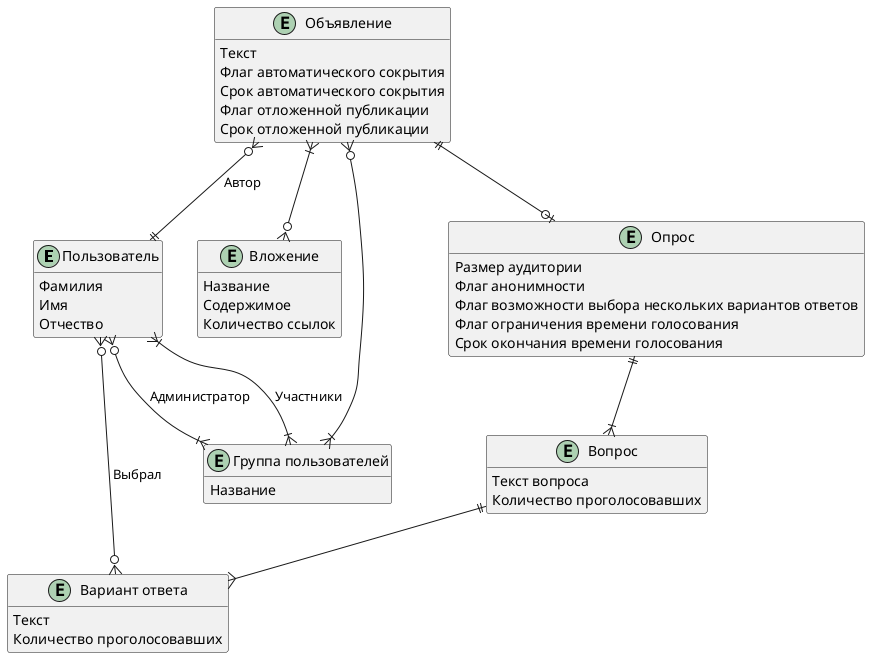﻿@startuml
'https://plantuml.com/class-diagram

hide methods

entity "Пользователь" as user {
    Фамилия
    Имя
    Отчество
}

entity "Объявление" as notification { 
    Текст
    Флаг автоматического сокрытия
    Срок автоматического сокрытия
    Флаг отложенной публикации
    Срок отложенной публикации
}
notification }o--|| user : Автор

entity "Вложение" as attachment { 
    Название
    Содержимое
    Количество ссылок
}
notification }|--o{ attachment

entity "Опрос" as survey {
    Размер аудитории
    Флаг анонимности
    Флаг возможности выбора нескольких вариантов ответов
    Флаг ограничения времени голосования
    Срок окончания времени голосования
}
notification ||--o| survey

entity "Вопрос" as question {
    Текст вопроса
    Количество проголосовавших
}
survey ||--|{ question

entity "Вариант ответа" as answer  {
    Текст
    Количество проголосовавших
}
question ||--{ answer
user }o--o{ answer : Выбрал

entity "Группа пользователей" as userGroup { 
    Название
}
notification }o--|{ userGroup
user }|--|{ userGroup : Участники
user }o--|{ userGroup : Администратор


@enduml
